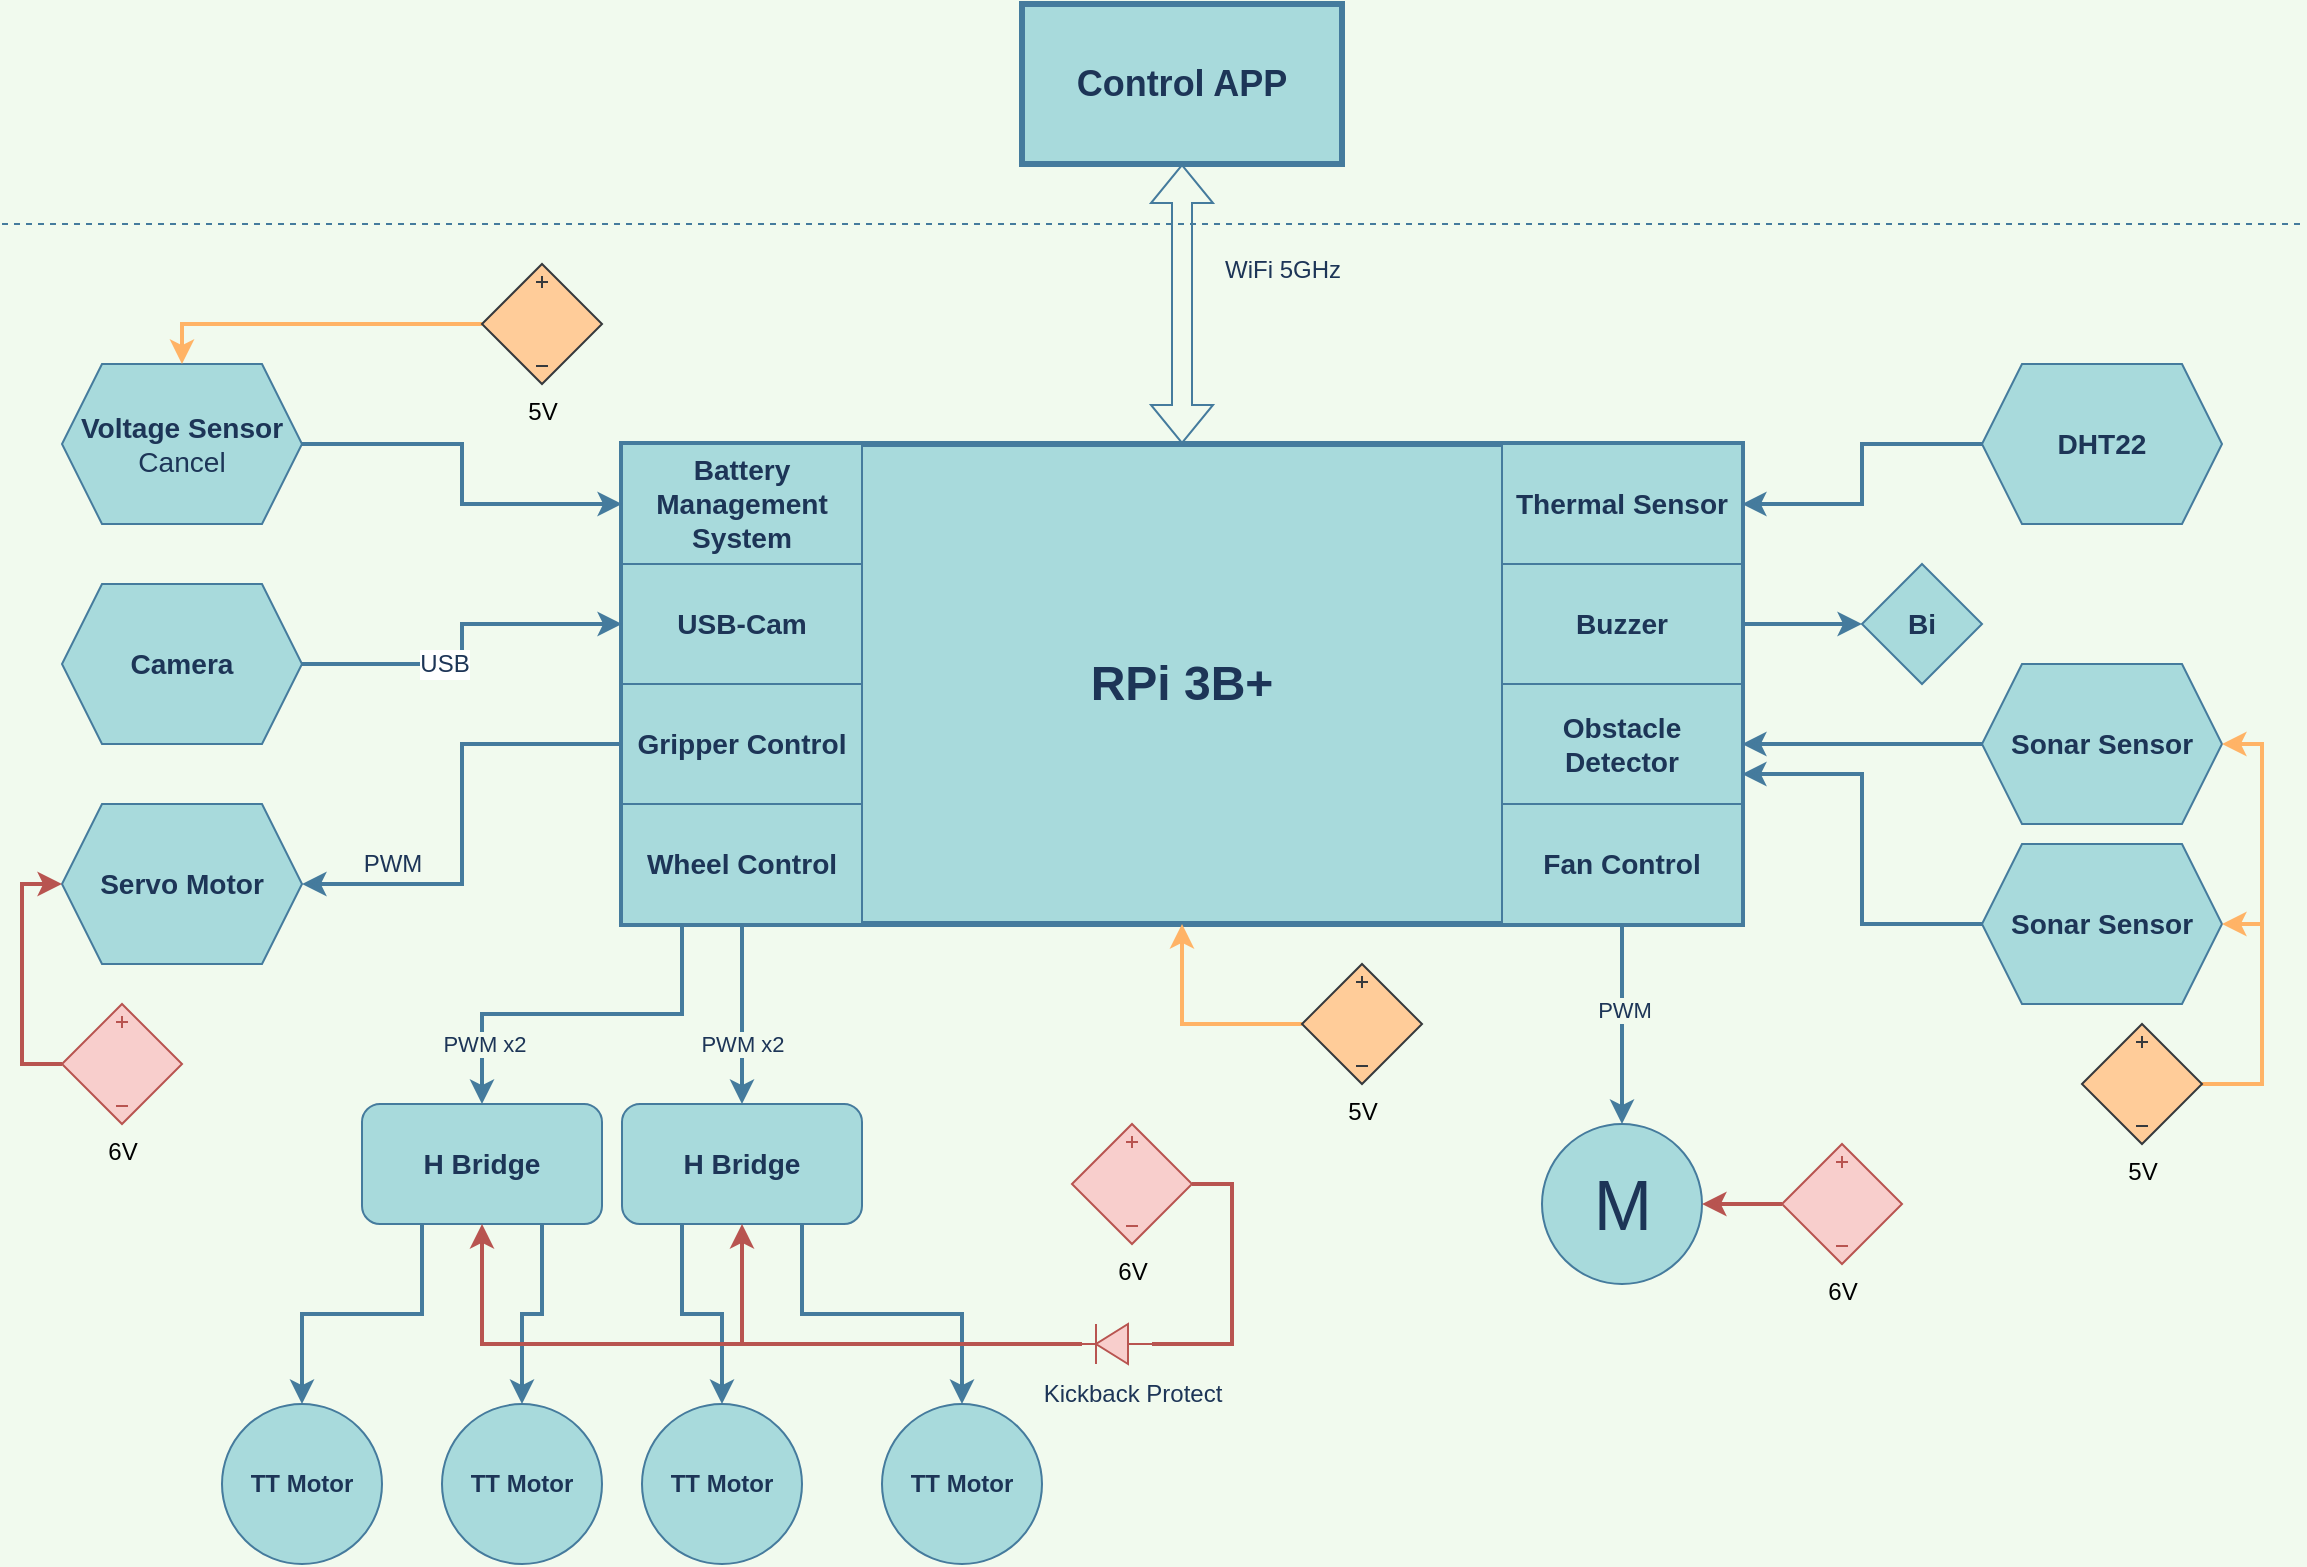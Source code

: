 <mxfile version="20.3.0" type="device"><diagram name="BlockDiagram" id="7e0a89b8-554c-2b80-1dc8-d5c74ca68de4"><mxGraphModel dx="1483" dy="916" grid="1" gridSize="10" guides="1" tooltips="1" connect="1" arrows="1" fold="1" page="1" pageScale="1" pageWidth="1169" pageHeight="827" background="#F1FAEE" math="0" shadow="0"><root><mxCell id="0"/><mxCell id="1" parent="0"/><mxCell id="nyPqzLpK6pp1ilzvF5KB-2" value="&lt;h1&gt;RPi 3B+&lt;/h1&gt;" style="rounded=0;whiteSpace=wrap;html=1;strokeWidth=3;fillColor=#A8DADC;strokeColor=#457B9D;fontColor=#1D3557;" parent="1" vertex="1"><mxGeometry x="320" y="240" width="560" height="240" as="geometry"/></mxCell><mxCell id="nyPqzLpK6pp1ilzvF5KB-3" value="&lt;h2&gt;Control APP&lt;/h2&gt;" style="rounded=0;whiteSpace=wrap;html=1;strokeWidth=3;fillColor=#A8DADC;strokeColor=#457B9D;fontColor=#1D3557;" parent="1" vertex="1"><mxGeometry x="520" y="20" width="160" height="80" as="geometry"/></mxCell><mxCell id="nyPqzLpK6pp1ilzvF5KB-4" value="&lt;font style=&quot;font-size: 12px;&quot;&gt;WiFi 5GHz&lt;/font&gt;" style="shape=flexArrow;endArrow=classic;startArrow=classic;html=1;rounded=0;entryX=0.5;entryY=1;entryDx=0;entryDy=0;exitX=0.5;exitY=0;exitDx=0;exitDy=0;labelBackgroundColor=#F1FAEE;strokeColor=#457B9D;fontColor=#1D3557;" parent="1" source="nyPqzLpK6pp1ilzvF5KB-2" target="nyPqzLpK6pp1ilzvF5KB-3" edge="1"><mxGeometry x="0.25" y="-50" width="100" height="100" relative="1" as="geometry"><mxPoint x="320" y="280" as="sourcePoint"/><mxPoint x="420" y="180" as="targetPoint"/><mxPoint as="offset"/></mxGeometry></mxCell><mxCell id="nyPqzLpK6pp1ilzvF5KB-26" style="edgeStyle=orthogonalEdgeStyle;rounded=0;orthogonalLoop=1;jettySize=auto;html=1;exitX=0.5;exitY=1;exitDx=0;exitDy=0;entryX=0.5;entryY=0;entryDx=0;entryDy=0;strokeWidth=2;fontSize=12;labelBackgroundColor=#F1FAEE;strokeColor=#457B9D;fontColor=#1D3557;" parent="1" source="nyPqzLpK6pp1ilzvF5KB-5" target="nyPqzLpK6pp1ilzvF5KB-25" edge="1"><mxGeometry relative="1" as="geometry"/></mxCell><mxCell id="fH77-8OAkB9re0htb8fC-11" value="PWM x2" style="edgeLabel;html=1;align=center;verticalAlign=middle;resizable=0;points=[];labelBackgroundColor=#F1FAEE;fontColor=#1D3557;" parent="nyPqzLpK6pp1ilzvF5KB-26" vertex="1" connectable="0"><mxGeometry x="0.196" y="-1" relative="1" as="geometry"><mxPoint x="1" y="6" as="offset"/></mxGeometry></mxCell><mxCell id="fH77-8OAkB9re0htb8fC-9" style="edgeStyle=orthogonalEdgeStyle;rounded=0;orthogonalLoop=1;jettySize=auto;html=1;exitX=0.25;exitY=1;exitDx=0;exitDy=0;entryX=0.5;entryY=0;entryDx=0;entryDy=0;strokeWidth=2;labelBackgroundColor=#F1FAEE;strokeColor=#457B9D;fontColor=#1D3557;" parent="1" source="nyPqzLpK6pp1ilzvF5KB-5" target="fH77-8OAkB9re0htb8fC-1" edge="1"><mxGeometry relative="1" as="geometry"/></mxCell><mxCell id="fH77-8OAkB9re0htb8fC-12" value="PWM x2" style="edgeLabel;html=1;align=center;verticalAlign=middle;resizable=0;points=[];labelBackgroundColor=#F1FAEE;fontColor=#1D3557;" parent="fH77-8OAkB9re0htb8fC-9" vertex="1" connectable="0"><mxGeometry x="0.352" y="3" relative="1" as="geometry"><mxPoint x="-16" y="12" as="offset"/></mxGeometry></mxCell><mxCell id="nyPqzLpK6pp1ilzvF5KB-5" value="&lt;h3&gt;Wheel Control&lt;/h3&gt;" style="rounded=0;whiteSpace=wrap;html=1;strokeWidth=1;fillColor=#A8DADC;strokeColor=#457B9D;fontColor=#1D3557;" parent="1" vertex="1"><mxGeometry x="320" y="420" width="120" height="60" as="geometry"/></mxCell><mxCell id="nyPqzLpK6pp1ilzvF5KB-23" style="edgeStyle=orthogonalEdgeStyle;rounded=0;orthogonalLoop=1;jettySize=auto;html=1;exitX=0;exitY=0.5;exitDx=0;exitDy=0;entryX=1;entryY=0.5;entryDx=0;entryDy=0;strokeWidth=2;fontSize=12;labelBackgroundColor=#F1FAEE;strokeColor=#457B9D;fontColor=#1D3557;" parent="1" source="nyPqzLpK6pp1ilzvF5KB-6" target="nyPqzLpK6pp1ilzvF5KB-22" edge="1"><mxGeometry relative="1" as="geometry"/></mxCell><mxCell id="nyPqzLpK6pp1ilzvF5KB-24" value="PWM" style="edgeLabel;html=1;align=center;verticalAlign=middle;resizable=0;points=[];fontSize=12;labelBackgroundColor=#F1FAEE;fontColor=#1D3557;" parent="nyPqzLpK6pp1ilzvF5KB-23" vertex="1" connectable="0"><mxGeometry x="0.529" y="2" relative="1" as="geometry"><mxPoint x="-9" y="-12" as="offset"/></mxGeometry></mxCell><mxCell id="nyPqzLpK6pp1ilzvF5KB-6" value="&lt;h3&gt;Gripper Control&lt;/h3&gt;" style="rounded=0;whiteSpace=wrap;html=1;strokeWidth=1;fillColor=#A8DADC;strokeColor=#457B9D;fontColor=#1D3557;" parent="1" vertex="1"><mxGeometry x="320" y="360" width="120" height="60" as="geometry"/></mxCell><mxCell id="nyPqzLpK6pp1ilzvF5KB-7" value="&lt;h3&gt;USB-Cam&lt;/h3&gt;" style="rounded=0;whiteSpace=wrap;html=1;strokeWidth=1;fillColor=#A8DADC;strokeColor=#457B9D;fontColor=#1D3557;" parent="1" vertex="1"><mxGeometry x="320" y="300" width="120" height="60" as="geometry"/></mxCell><mxCell id="nyPqzLpK6pp1ilzvF5KB-8" value="&lt;h3&gt;Battery Management System&lt;/h3&gt;" style="rounded=0;whiteSpace=wrap;html=1;strokeWidth=1;fillColor=#A8DADC;strokeColor=#457B9D;fontColor=#1D3557;" parent="1" vertex="1"><mxGeometry x="320" y="240" width="120" height="60" as="geometry"/></mxCell><mxCell id="nyPqzLpK6pp1ilzvF5KB-9" value="&lt;h3&gt;Thermal Sensor&lt;/h3&gt;" style="rounded=0;whiteSpace=wrap;html=1;strokeWidth=1;fillColor=#A8DADC;strokeColor=#457B9D;fontColor=#1D3557;" parent="1" vertex="1"><mxGeometry x="760" y="240" width="120" height="60" as="geometry"/></mxCell><mxCell id="nyPqzLpK6pp1ilzvF5KB-33" style="edgeStyle=orthogonalEdgeStyle;rounded=0;orthogonalLoop=1;jettySize=auto;html=1;exitX=1;exitY=0.5;exitDx=0;exitDy=0;entryX=0;entryY=0.5;entryDx=0;entryDy=0;strokeWidth=2;fontSize=12;labelBackgroundColor=#F1FAEE;strokeColor=#457B9D;fontColor=#1D3557;" parent="1" source="nyPqzLpK6pp1ilzvF5KB-10" target="nyPqzLpK6pp1ilzvF5KB-32" edge="1"><mxGeometry relative="1" as="geometry"/></mxCell><mxCell id="nyPqzLpK6pp1ilzvF5KB-10" value="&lt;h3&gt;Buzzer&lt;/h3&gt;" style="rounded=0;whiteSpace=wrap;html=1;strokeWidth=1;fillColor=#A8DADC;strokeColor=#457B9D;fontColor=#1D3557;" parent="1" vertex="1"><mxGeometry x="760" y="300" width="120" height="60" as="geometry"/></mxCell><mxCell id="nyPqzLpK6pp1ilzvF5KB-11" value="&lt;h3&gt;Obstacle Detector&lt;/h3&gt;" style="rounded=0;whiteSpace=wrap;html=1;strokeWidth=1;fillColor=#A8DADC;strokeColor=#457B9D;fontColor=#1D3557;" parent="1" vertex="1"><mxGeometry x="760" y="360" width="120" height="60" as="geometry"/></mxCell><mxCell id="nyPqzLpK6pp1ilzvF5KB-37" style="edgeStyle=orthogonalEdgeStyle;rounded=0;orthogonalLoop=1;jettySize=auto;html=1;exitX=0.5;exitY=1;exitDx=0;exitDy=0;entryX=0.5;entryY=0;entryDx=0;entryDy=0;strokeWidth=2;fontSize=12;labelBackgroundColor=#F1FAEE;strokeColor=#457B9D;fontColor=#1D3557;" parent="1" source="nyPqzLpK6pp1ilzvF5KB-12" target="nyPqzLpK6pp1ilzvF5KB-36" edge="1"><mxGeometry relative="1" as="geometry"/></mxCell><mxCell id="fH77-8OAkB9re0htb8fC-10" value="PWM" style="edgeLabel;html=1;align=center;verticalAlign=middle;resizable=0;points=[];labelBackgroundColor=#F1FAEE;fontColor=#1D3557;" parent="nyPqzLpK6pp1ilzvF5KB-37" vertex="1" connectable="0"><mxGeometry x="-0.139" y="1" relative="1" as="geometry"><mxPoint as="offset"/></mxGeometry></mxCell><mxCell id="nyPqzLpK6pp1ilzvF5KB-12" value="&lt;h3&gt;Fan Control&lt;/h3&gt;" style="rounded=0;whiteSpace=wrap;html=1;strokeWidth=1;fillColor=#A8DADC;strokeColor=#457B9D;fontColor=#1D3557;" parent="1" vertex="1"><mxGeometry x="760" y="420" width="120" height="60" as="geometry"/></mxCell><mxCell id="nyPqzLpK6pp1ilzvF5KB-14" value="" style="endArrow=none;dashed=1;html=1;rounded=0;fontSize=12;labelBackgroundColor=#F1FAEE;strokeColor=#457B9D;fontColor=#1D3557;" parent="1" edge="1"><mxGeometry width="50" height="50" relative="1" as="geometry"><mxPoint x="10" y="130" as="sourcePoint"/><mxPoint x="1160" y="130" as="targetPoint"/></mxGeometry></mxCell><mxCell id="nyPqzLpK6pp1ilzvF5KB-18" style="edgeStyle=orthogonalEdgeStyle;rounded=0;orthogonalLoop=1;jettySize=auto;html=1;exitX=1;exitY=0.5;exitDx=0;exitDy=0;entryX=0;entryY=0.5;entryDx=0;entryDy=0;fontSize=12;strokeWidth=2;labelBackgroundColor=#F1FAEE;strokeColor=#457B9D;fontColor=#1D3557;" parent="1" source="nyPqzLpK6pp1ilzvF5KB-19" target="nyPqzLpK6pp1ilzvF5KB-8" edge="1"><mxGeometry relative="1" as="geometry"><mxPoint x="160" y="270" as="sourcePoint"/></mxGeometry></mxCell><mxCell id="nyPqzLpK6pp1ilzvF5KB-19" value="&lt;h3&gt;Voltage Sensor&lt;br&gt;&lt;span style=&quot;font-weight: 400;&quot;&gt;Cancel&lt;/span&gt;&lt;/h3&gt;" style="shape=hexagon;perimeter=hexagonPerimeter2;whiteSpace=wrap;html=1;fixedSize=1;strokeWidth=1;fontSize=12;fillColor=#A8DADC;strokeColor=#457B9D;fontColor=#1D3557;" parent="1" vertex="1"><mxGeometry x="40" y="200" width="120" height="80" as="geometry"/></mxCell><mxCell id="nyPqzLpK6pp1ilzvF5KB-21" style="edgeStyle=orthogonalEdgeStyle;rounded=0;orthogonalLoop=1;jettySize=auto;html=1;exitX=1;exitY=0.5;exitDx=0;exitDy=0;entryX=0;entryY=0.5;entryDx=0;entryDy=0;strokeWidth=2;fontSize=12;labelBackgroundColor=#F1FAEE;strokeColor=#457B9D;fontColor=#1D3557;" parent="1" source="nyPqzLpK6pp1ilzvF5KB-20" target="nyPqzLpK6pp1ilzvF5KB-7" edge="1"><mxGeometry relative="1" as="geometry"/></mxCell><mxCell id="fH77-8OAkB9re0htb8fC-60" value="USB" style="edgeLabel;html=1;align=center;verticalAlign=middle;resizable=0;points=[];fontSize=12;fontColor=#1D3557;" parent="nyPqzLpK6pp1ilzvF5KB-21" vertex="1" connectable="0"><mxGeometry x="-0.218" relative="1" as="geometry"><mxPoint as="offset"/></mxGeometry></mxCell><mxCell id="nyPqzLpK6pp1ilzvF5KB-20" value="&lt;h3&gt;Camera&lt;/h3&gt;" style="shape=hexagon;perimeter=hexagonPerimeter2;whiteSpace=wrap;html=1;fixedSize=1;strokeWidth=1;fontSize=12;fillColor=#A8DADC;strokeColor=#457B9D;fontColor=#1D3557;" parent="1" vertex="1"><mxGeometry x="40" y="310" width="120" height="80" as="geometry"/></mxCell><mxCell id="nyPqzLpK6pp1ilzvF5KB-22" value="&lt;h3&gt;Servo Motor&lt;/h3&gt;" style="shape=hexagon;perimeter=hexagonPerimeter2;whiteSpace=wrap;html=1;fixedSize=1;strokeWidth=1;fontSize=12;fillColor=#A8DADC;strokeColor=#457B9D;fontColor=#1D3557;" parent="1" vertex="1"><mxGeometry x="40" y="420" width="120" height="80" as="geometry"/></mxCell><mxCell id="nyPqzLpK6pp1ilzvF5KB-27" style="edgeStyle=orthogonalEdgeStyle;rounded=0;orthogonalLoop=1;jettySize=auto;html=1;exitX=0.25;exitY=1;exitDx=0;exitDy=0;entryX=0.5;entryY=0;entryDx=0;entryDy=0;strokeWidth=2;fontSize=12;labelBackgroundColor=#F1FAEE;strokeColor=#457B9D;fontColor=#1D3557;" parent="1" source="nyPqzLpK6pp1ilzvF5KB-25" target="fH77-8OAkB9re0htb8fC-41" edge="1"><mxGeometry relative="1" as="geometry"><mxPoint x="380" y="690" as="targetPoint"/></mxGeometry></mxCell><mxCell id="fH77-8OAkB9re0htb8fC-7" style="edgeStyle=orthogonalEdgeStyle;rounded=0;orthogonalLoop=1;jettySize=auto;html=1;exitX=0.75;exitY=1;exitDx=0;exitDy=0;entryX=0.5;entryY=0;entryDx=0;entryDy=0;strokeWidth=2;labelBackgroundColor=#F1FAEE;strokeColor=#457B9D;fontColor=#1D3557;" parent="1" source="nyPqzLpK6pp1ilzvF5KB-25" target="fH77-8OAkB9re0htb8fC-42" edge="1"><mxGeometry relative="1" as="geometry"><mxPoint x="490" y="690" as="targetPoint"/></mxGeometry></mxCell><mxCell id="nyPqzLpK6pp1ilzvF5KB-25" value="&lt;h3&gt;H Bridge&lt;/h3&gt;" style="rounded=1;whiteSpace=wrap;html=1;strokeWidth=1;fontSize=12;fillColor=#A8DADC;strokeColor=#457B9D;fontColor=#1D3557;" parent="1" vertex="1"><mxGeometry x="320" y="570" width="120" height="60" as="geometry"/></mxCell><mxCell id="nyPqzLpK6pp1ilzvF5KB-29" style="edgeStyle=orthogonalEdgeStyle;rounded=0;orthogonalLoop=1;jettySize=auto;html=1;exitX=0;exitY=0.5;exitDx=0;exitDy=0;entryX=1;entryY=0.5;entryDx=0;entryDy=0;strokeWidth=2;fontSize=12;labelBackgroundColor=#F1FAEE;strokeColor=#457B9D;fontColor=#1D3557;" parent="1" source="nyPqzLpK6pp1ilzvF5KB-28" target="nyPqzLpK6pp1ilzvF5KB-9" edge="1"><mxGeometry relative="1" as="geometry"/></mxCell><mxCell id="nyPqzLpK6pp1ilzvF5KB-28" value="&lt;h3&gt;DHT22&lt;/h3&gt;" style="shape=hexagon;perimeter=hexagonPerimeter2;whiteSpace=wrap;html=1;fixedSize=1;strokeWidth=1;fontSize=12;fillColor=#A8DADC;strokeColor=#457B9D;fontColor=#1D3557;" parent="1" vertex="1"><mxGeometry x="1000" y="200" width="120" height="80" as="geometry"/></mxCell><mxCell id="nyPqzLpK6pp1ilzvF5KB-32" value="&lt;h3&gt;Bi&lt;/h3&gt;" style="rhombus;whiteSpace=wrap;html=1;strokeWidth=1;fontSize=12;fillColor=#A8DADC;strokeColor=#457B9D;fontColor=#1D3557;" parent="1" vertex="1"><mxGeometry x="940" y="300" width="60" height="60" as="geometry"/></mxCell><mxCell id="nyPqzLpK6pp1ilzvF5KB-35" style="edgeStyle=orthogonalEdgeStyle;rounded=0;orthogonalLoop=1;jettySize=auto;html=1;exitX=0;exitY=0.5;exitDx=0;exitDy=0;entryX=1;entryY=0.5;entryDx=0;entryDy=0;strokeWidth=2;fontSize=12;labelBackgroundColor=#F1FAEE;strokeColor=#457B9D;fontColor=#1D3557;" parent="1" source="nyPqzLpK6pp1ilzvF5KB-34" target="nyPqzLpK6pp1ilzvF5KB-11" edge="1"><mxGeometry relative="1" as="geometry"/></mxCell><mxCell id="nyPqzLpK6pp1ilzvF5KB-34" value="&lt;b&gt;&lt;font style=&quot;font-size: 14px;&quot;&gt;Sonar Sensor&lt;/font&gt;&lt;/b&gt;" style="shape=hexagon;perimeter=hexagonPerimeter2;whiteSpace=wrap;html=1;fixedSize=1;strokeWidth=1;fontSize=12;fillColor=#A8DADC;strokeColor=#457B9D;fontColor=#1D3557;" parent="1" vertex="1"><mxGeometry x="1000" y="350" width="120" height="80" as="geometry"/></mxCell><mxCell id="nyPqzLpK6pp1ilzvF5KB-36" value="M" style="verticalLabelPosition=middle;shadow=0;dashed=0;align=center;html=1;verticalAlign=middle;strokeWidth=1;shape=ellipse;aspect=fixed;fontSize=35;fillColor=#A8DADC;strokeColor=#457B9D;fontColor=#1D3557;" parent="1" vertex="1"><mxGeometry x="780" y="580" width="80" height="80" as="geometry"/></mxCell><mxCell id="fH77-8OAkB9re0htb8fC-5" style="edgeStyle=orthogonalEdgeStyle;rounded=0;orthogonalLoop=1;jettySize=auto;html=1;exitX=0.75;exitY=1;exitDx=0;exitDy=0;entryX=0.5;entryY=0;entryDx=0;entryDy=0;strokeWidth=2;labelBackgroundColor=#F1FAEE;strokeColor=#457B9D;fontColor=#1D3557;" parent="1" source="fH77-8OAkB9re0htb8fC-1" target="fH77-8OAkB9re0htb8fC-40" edge="1"><mxGeometry relative="1" as="geometry"><mxPoint x="270" y="690" as="targetPoint"/></mxGeometry></mxCell><mxCell id="fH77-8OAkB9re0htb8fC-6" style="edgeStyle=orthogonalEdgeStyle;rounded=0;orthogonalLoop=1;jettySize=auto;html=1;exitX=0.25;exitY=1;exitDx=0;exitDy=0;entryX=0.5;entryY=0;entryDx=0;entryDy=0;strokeWidth=2;labelBackgroundColor=#F1FAEE;strokeColor=#457B9D;fontColor=#1D3557;" parent="1" source="fH77-8OAkB9re0htb8fC-1" target="fH77-8OAkB9re0htb8fC-39" edge="1"><mxGeometry relative="1" as="geometry"><mxPoint x="160" y="690" as="targetPoint"/></mxGeometry></mxCell><mxCell id="fH77-8OAkB9re0htb8fC-1" value="&lt;h3&gt;H Bridge&lt;/h3&gt;" style="rounded=1;whiteSpace=wrap;html=1;strokeWidth=1;fontSize=12;fillColor=#A8DADC;strokeColor=#457B9D;fontColor=#1D3557;" parent="1" vertex="1"><mxGeometry x="190" y="570" width="120" height="60" as="geometry"/></mxCell><mxCell id="fH77-8OAkB9re0htb8fC-14" style="edgeStyle=orthogonalEdgeStyle;rounded=0;orthogonalLoop=1;jettySize=auto;html=1;exitX=0;exitY=0.5;exitDx=0;exitDy=0;entryX=1;entryY=0.75;entryDx=0;entryDy=0;strokeWidth=2;labelBackgroundColor=#F1FAEE;strokeColor=#457B9D;fontColor=#1D3557;" parent="1" source="fH77-8OAkB9re0htb8fC-13" target="nyPqzLpK6pp1ilzvF5KB-11" edge="1"><mxGeometry relative="1" as="geometry"/></mxCell><mxCell id="fH77-8OAkB9re0htb8fC-13" value="&lt;b&gt;&lt;font style=&quot;font-size: 14px;&quot;&gt;Sonar Sensor&lt;/font&gt;&lt;/b&gt;" style="shape=hexagon;perimeter=hexagonPerimeter2;whiteSpace=wrap;html=1;fixedSize=1;strokeWidth=1;fontSize=12;fillColor=#A8DADC;strokeColor=#457B9D;fontColor=#1D3557;" parent="1" vertex="1"><mxGeometry x="1000" y="440" width="120" height="80" as="geometry"/></mxCell><mxCell id="fH77-8OAkB9re0htb8fC-50" style="edgeStyle=orthogonalEdgeStyle;rounded=0;orthogonalLoop=1;jettySize=auto;html=1;exitX=1;exitY=0.5;exitDx=0;exitDy=0;exitPerimeter=0;entryX=0;entryY=0.5;entryDx=0;entryDy=0;entryPerimeter=0;strokeColor=#b85450;strokeWidth=2;fontSize=12;fontColor=#1D3557;fillColor=#f8cecc;endArrow=none;endFill=0;" parent="1" source="fH77-8OAkB9re0htb8fC-18" target="fH77-8OAkB9re0htb8fC-48" edge="1"><mxGeometry relative="1" as="geometry"/></mxCell><mxCell id="fH77-8OAkB9re0htb8fC-18" value="6V" style="pointerEvents=1;verticalLabelPosition=bottom;shadow=0;dashed=0;align=center;html=1;verticalAlign=top;shape=mxgraph.electrical.signal_sources.source;aspect=fixed;points=[[0.5,0,0],[1,0.5,0],[0.5,1,0],[0,0.5,0]];elSourceType=dependent;elSignalType=dc3;strokeColor=#b85450;fillColor=#f8cecc;" parent="1" vertex="1"><mxGeometry x="545" y="580" width="60" height="60" as="geometry"/></mxCell><mxCell id="fH77-8OAkB9re0htb8fC-32" style="edgeStyle=orthogonalEdgeStyle;rounded=0;orthogonalLoop=1;jettySize=auto;html=1;exitX=0;exitY=0.5;exitDx=0;exitDy=0;exitPerimeter=0;entryX=0.5;entryY=1;entryDx=0;entryDy=0;strokeColor=#FFB366;strokeWidth=2;fontColor=#1D3557;fillColor=#fad7ac;" parent="1" source="fH77-8OAkB9re0htb8fC-31" target="nyPqzLpK6pp1ilzvF5KB-2" edge="1"><mxGeometry relative="1" as="geometry"/></mxCell><mxCell id="fH77-8OAkB9re0htb8fC-31" value="5V" style="pointerEvents=1;verticalLabelPosition=bottom;shadow=0;dashed=0;align=center;html=1;verticalAlign=top;shape=mxgraph.electrical.signal_sources.source;aspect=fixed;points=[[0.5,0,0],[1,0.5,0],[0.5,1,0],[0,0.5,0]];elSourceType=dependent;elSignalType=dc3;strokeColor=#36393d;fillColor=#ffcc99;" parent="1" vertex="1"><mxGeometry x="660" y="500" width="60" height="60" as="geometry"/></mxCell><mxCell id="fH77-8OAkB9re0htb8fC-39" value="&lt;b&gt;TT Motor&lt;/b&gt;" style="ellipse;whiteSpace=wrap;html=1;aspect=fixed;strokeColor=#457B9D;fontSize=12;fontColor=#1D3557;fillColor=#A8DADC;" parent="1" vertex="1"><mxGeometry x="120" y="720" width="80" height="80" as="geometry"/></mxCell><mxCell id="fH77-8OAkB9re0htb8fC-40" value="&lt;b&gt;TT Motor&lt;/b&gt;" style="ellipse;whiteSpace=wrap;html=1;aspect=fixed;strokeColor=#457B9D;fontSize=12;fontColor=#1D3557;fillColor=#A8DADC;" parent="1" vertex="1"><mxGeometry x="230" y="720" width="80" height="80" as="geometry"/></mxCell><mxCell id="fH77-8OAkB9re0htb8fC-41" value="&lt;b&gt;TT Motor&lt;/b&gt;" style="ellipse;whiteSpace=wrap;html=1;aspect=fixed;strokeColor=#457B9D;fontSize=12;fontColor=#1D3557;fillColor=#A8DADC;" parent="1" vertex="1"><mxGeometry x="330" y="720" width="80" height="80" as="geometry"/></mxCell><mxCell id="fH77-8OAkB9re0htb8fC-42" value="&lt;b&gt;TT Motor&lt;/b&gt;" style="ellipse;whiteSpace=wrap;html=1;aspect=fixed;strokeColor=#457B9D;fontSize=12;fontColor=#1D3557;fillColor=#A8DADC;" parent="1" vertex="1"><mxGeometry x="450" y="720" width="80" height="80" as="geometry"/></mxCell><mxCell id="fH77-8OAkB9re0htb8fC-44" style="edgeStyle=orthogonalEdgeStyle;rounded=0;orthogonalLoop=1;jettySize=auto;html=1;exitX=1;exitY=0.5;exitDx=0;exitDy=0;exitPerimeter=0;entryX=1;entryY=0.5;entryDx=0;entryDy=0;strokeColor=#FFB366;strokeWidth=2;fontSize=12;fontColor=#1D3557;fillColor=#A8DADC;" parent="1" source="fH77-8OAkB9re0htb8fC-43" target="fH77-8OAkB9re0htb8fC-13" edge="1"><mxGeometry relative="1" as="geometry"><Array as="points"><mxPoint x="1140" y="560"/><mxPoint x="1140" y="480"/></Array></mxGeometry></mxCell><mxCell id="fH77-8OAkB9re0htb8fC-45" style="edgeStyle=orthogonalEdgeStyle;rounded=0;orthogonalLoop=1;jettySize=auto;html=1;exitX=1;exitY=0.5;exitDx=0;exitDy=0;exitPerimeter=0;entryX=1;entryY=0.5;entryDx=0;entryDy=0;strokeColor=#FFB366;strokeWidth=2;fontSize=12;fontColor=#1D3557;fillColor=#A8DADC;" parent="1" source="fH77-8OAkB9re0htb8fC-43" target="nyPqzLpK6pp1ilzvF5KB-34" edge="1"><mxGeometry relative="1" as="geometry"><Array as="points"><mxPoint x="1140" y="560"/><mxPoint x="1140" y="390"/></Array></mxGeometry></mxCell><mxCell id="fH77-8OAkB9re0htb8fC-43" value="5V" style="pointerEvents=1;verticalLabelPosition=bottom;shadow=0;dashed=0;align=center;html=1;verticalAlign=top;shape=mxgraph.electrical.signal_sources.source;aspect=fixed;points=[[0.5,0,0],[1,0.5,0],[0.5,1,0],[0,0.5,0]];elSourceType=dependent;elSignalType=dc3;strokeColor=#36393d;fillColor=#ffcc99;" parent="1" vertex="1"><mxGeometry x="1050" y="530" width="60" height="60" as="geometry"/></mxCell><mxCell id="fH77-8OAkB9re0htb8fC-48" value="" style="pointerEvents=1;fillColor=#f8cecc;verticalLabelPosition=bottom;shadow=0;dashed=0;align=center;html=1;verticalAlign=top;shape=mxgraph.electrical.diodes.diode;strokeColor=#b85450;fontSize=12;rotation=-180;portConstraintRotation=0;fixDash=0;movableLabel=1;rotatable=1;" parent="1" vertex="1"><mxGeometry x="545" y="680" width="40" height="20" as="geometry"/></mxCell><mxCell id="fH77-8OAkB9re0htb8fC-51" value="Kickback Protect" style="text;html=1;resizable=0;autosize=1;align=center;verticalAlign=middle;points=[];fillColor=none;strokeColor=none;rounded=0;fontSize=12;fontColor=#1D3557;" parent="1" vertex="1"><mxGeometry x="520" y="700" width="110" height="30" as="geometry"/></mxCell><mxCell id="fH77-8OAkB9re0htb8fC-55" style="edgeStyle=orthogonalEdgeStyle;rounded=0;orthogonalLoop=1;jettySize=auto;html=1;exitX=0;exitY=0.5;exitDx=0;exitDy=0;exitPerimeter=0;entryX=1;entryY=0.5;entryDx=0;entryDy=0;strokeColor=#b85450;strokeWidth=2;fontSize=12;fontColor=#1D3557;endArrow=classic;endFill=1;fillColor=#f8cecc;startArrow=none;startFill=0;" parent="1" source="fH77-8OAkB9re0htb8fC-54" target="nyPqzLpK6pp1ilzvF5KB-36" edge="1"><mxGeometry relative="1" as="geometry"/></mxCell><mxCell id="fH77-8OAkB9re0htb8fC-54" value="6V" style="pointerEvents=1;verticalLabelPosition=bottom;shadow=0;dashed=0;align=center;html=1;verticalAlign=top;shape=mxgraph.electrical.signal_sources.source;aspect=fixed;points=[[0.5,0,0],[1,0.5,0],[0.5,1,0],[0,0.5,0]];elSourceType=dependent;elSignalType=dc3;strokeColor=#b85450;fillColor=#f8cecc;" parent="1" vertex="1"><mxGeometry x="900" y="590" width="60" height="60" as="geometry"/></mxCell><mxCell id="fH77-8OAkB9re0htb8fC-57" style="edgeStyle=orthogonalEdgeStyle;rounded=0;orthogonalLoop=1;jettySize=auto;html=1;exitX=0;exitY=0.5;exitDx=0;exitDy=0;exitPerimeter=0;entryX=0;entryY=0.5;entryDx=0;entryDy=0;strokeColor=#b85450;strokeWidth=2;fontSize=12;fontColor=#1D3557;startArrow=none;startFill=0;endArrow=classic;endFill=1;fillColor=#f8cecc;" parent="1" source="fH77-8OAkB9re0htb8fC-56" target="nyPqzLpK6pp1ilzvF5KB-22" edge="1"><mxGeometry relative="1" as="geometry"/></mxCell><mxCell id="fH77-8OAkB9re0htb8fC-56" value="6V" style="pointerEvents=1;verticalLabelPosition=bottom;shadow=0;dashed=0;align=center;html=1;verticalAlign=top;shape=mxgraph.electrical.signal_sources.source;aspect=fixed;points=[[0.5,0,0],[1,0.5,0],[0.5,1,0],[0,0.5,0]];elSourceType=dependent;elSignalType=dc3;strokeColor=#b85450;fillColor=#f8cecc;" parent="1" vertex="1"><mxGeometry x="40" y="520" width="60" height="60" as="geometry"/></mxCell><mxCell id="fH77-8OAkB9re0htb8fC-59" style="edgeStyle=orthogonalEdgeStyle;rounded=0;orthogonalLoop=1;jettySize=auto;html=1;exitX=0;exitY=0.5;exitDx=0;exitDy=0;exitPerimeter=0;entryX=0.5;entryY=0;entryDx=0;entryDy=0;strokeColor=#FFB366;strokeWidth=2;fontSize=12;fontColor=#1D3557;startArrow=none;startFill=0;endArrow=classic;endFill=1;fillColor=#A8DADC;" parent="1" source="fH77-8OAkB9re0htb8fC-58" target="nyPqzLpK6pp1ilzvF5KB-19" edge="1"><mxGeometry relative="1" as="geometry"/></mxCell><mxCell id="fH77-8OAkB9re0htb8fC-58" value="5V" style="pointerEvents=1;verticalLabelPosition=bottom;shadow=0;dashed=0;align=center;html=1;verticalAlign=top;shape=mxgraph.electrical.signal_sources.source;aspect=fixed;points=[[0.5,0,0],[1,0.5,0],[0.5,1,0],[0,0.5,0]];elSourceType=dependent;elSignalType=dc3;strokeColor=#36393d;fillColor=#ffcc99;" parent="1" vertex="1"><mxGeometry x="250" y="150" width="60" height="60" as="geometry"/></mxCell><mxCell id="fH77-8OAkB9re0htb8fC-61" style="edgeStyle=orthogonalEdgeStyle;rounded=0;orthogonalLoop=1;jettySize=auto;html=1;strokeColor=#b85450;fontColor=#1D3557;fillColor=#f8cecc;entryX=0.5;entryY=1;entryDx=0;entryDy=0;strokeWidth=2;" parent="1" target="fH77-8OAkB9re0htb8fC-1" edge="1"><mxGeometry relative="1" as="geometry"><mxPoint x="250" y="640" as="targetPoint"/><mxPoint x="550" y="690" as="sourcePoint"/><Array as="points"><mxPoint x="550" y="690"/><mxPoint x="250" y="690"/></Array></mxGeometry></mxCell><mxCell id="fH77-8OAkB9re0htb8fC-62" style="edgeStyle=orthogonalEdgeStyle;rounded=0;orthogonalLoop=1;jettySize=auto;html=1;strokeColor=#b85450;fontColor=#1D3557;fillColor=#f8cecc;entryX=0.5;entryY=1;entryDx=0;entryDy=0;strokeWidth=2;" parent="1" target="nyPqzLpK6pp1ilzvF5KB-25" edge="1"><mxGeometry relative="1" as="geometry"><mxPoint x="360" y="640" as="targetPoint"/><mxPoint x="550" y="690" as="sourcePoint"/><Array as="points"><mxPoint x="550" y="690"/><mxPoint x="380" y="690"/></Array></mxGeometry></mxCell></root></mxGraphModel></diagram></mxfile>